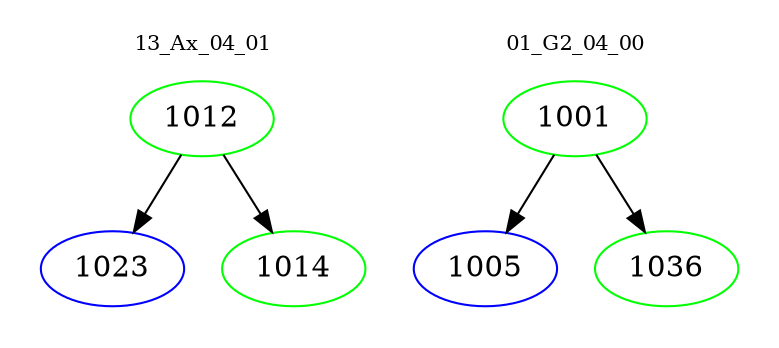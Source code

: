 digraph{
subgraph cluster_0 {
color = white
label = "13_Ax_04_01";
fontsize=10;
T0_1012 [label="1012", color="green"]
T0_1012 -> T0_1023 [color="black"]
T0_1023 [label="1023", color="blue"]
T0_1012 -> T0_1014 [color="black"]
T0_1014 [label="1014", color="green"]
}
subgraph cluster_1 {
color = white
label = "01_G2_04_00";
fontsize=10;
T1_1001 [label="1001", color="green"]
T1_1001 -> T1_1005 [color="black"]
T1_1005 [label="1005", color="blue"]
T1_1001 -> T1_1036 [color="black"]
T1_1036 [label="1036", color="green"]
}
}
